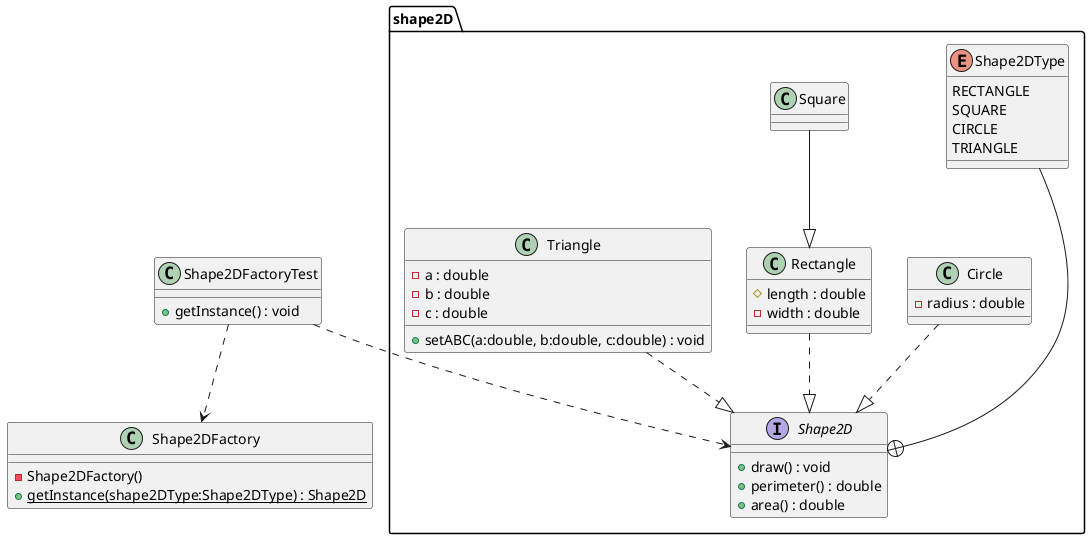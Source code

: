 @startuml
package shape2D{
    enum Shape2DType{
        RECTANGLE
        SQUARE
        CIRCLE
        TRIANGLE
    }
    interface Shape2D{
        + draw() : void
        + perimeter() : double
        + area() : double
    }

    class Circle{
    - radius : double
    }

    class Rectangle{
    # length : double
    - width : double
    }

    class Square{

    }
    class Triangle{
        - a : double
        - b : double
        - c : double

        + setABC(a:double, b:double, c:double) : void
    }
    Circle ..|> Shape2D
    Rectangle ..|> Shape2D
    Square --|> Rectangle
    Triangle ..|> Shape2D
    Shape2DType ---+ Shape2D

}
class Shape2DFactory{
    - Shape2DFactory()
    + getInstance(shape2DType:Shape2DType) : Shape2D {static}
}

class Shape2DFactoryTest {
    + getInstance() : void
}

Shape2DFactoryTest ..> Shape2D
Shape2DFactoryTest ..> Shape2DFactory

@enduml